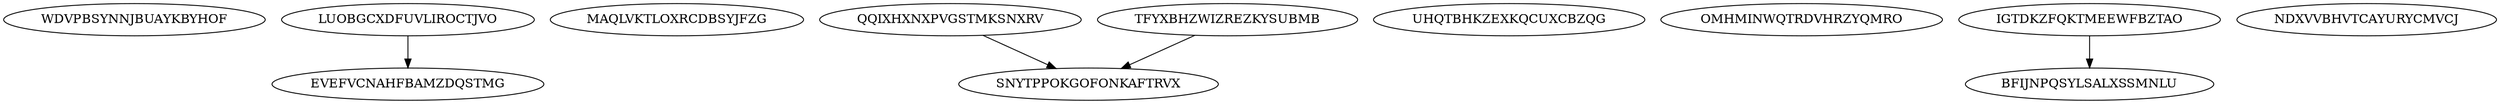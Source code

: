 digraph N12M4 {
	WDVPBSYNNJBUAYKBYHOF	[Weight=19];
	LUOBGCXDFUVLIROCTJVO	[Weight=16];
	EVEFVCNAHFBAMZDQSTMG	[Weight=15];
	MAQLVKTLOXRCDBSYJFZG	[Weight=15];
	QQIXHXNXPVGSTMKSNXRV	[Weight=16];
	UHQTBHKZEXKQCUXCBZQG	[Weight=18];
	OMHMINWQTRDVHRZYQMRO	[Weight=18];
	TFYXBHZWIZREZKYSUBMB	[Weight=17];
	SNYTPPOKGOFONKAFTRVX	[Weight=13];
	IGTDKZFQKTMEEWFBZTAO	[Weight=16];
	NDXVVBHVTCAYURYCMVCJ	[Weight=13];
	BFIJNPQSYLSALXSSMNLU	[Weight=14];
	TFYXBHZWIZREZKYSUBMB -> SNYTPPOKGOFONKAFTRVX [Weight=11];
	IGTDKZFQKTMEEWFBZTAO -> BFIJNPQSYLSALXSSMNLU [Weight=12];
	LUOBGCXDFUVLIROCTJVO -> EVEFVCNAHFBAMZDQSTMG [Weight=18];
	QQIXHXNXPVGSTMKSNXRV -> SNYTPPOKGOFONKAFTRVX [Weight=18];
}
